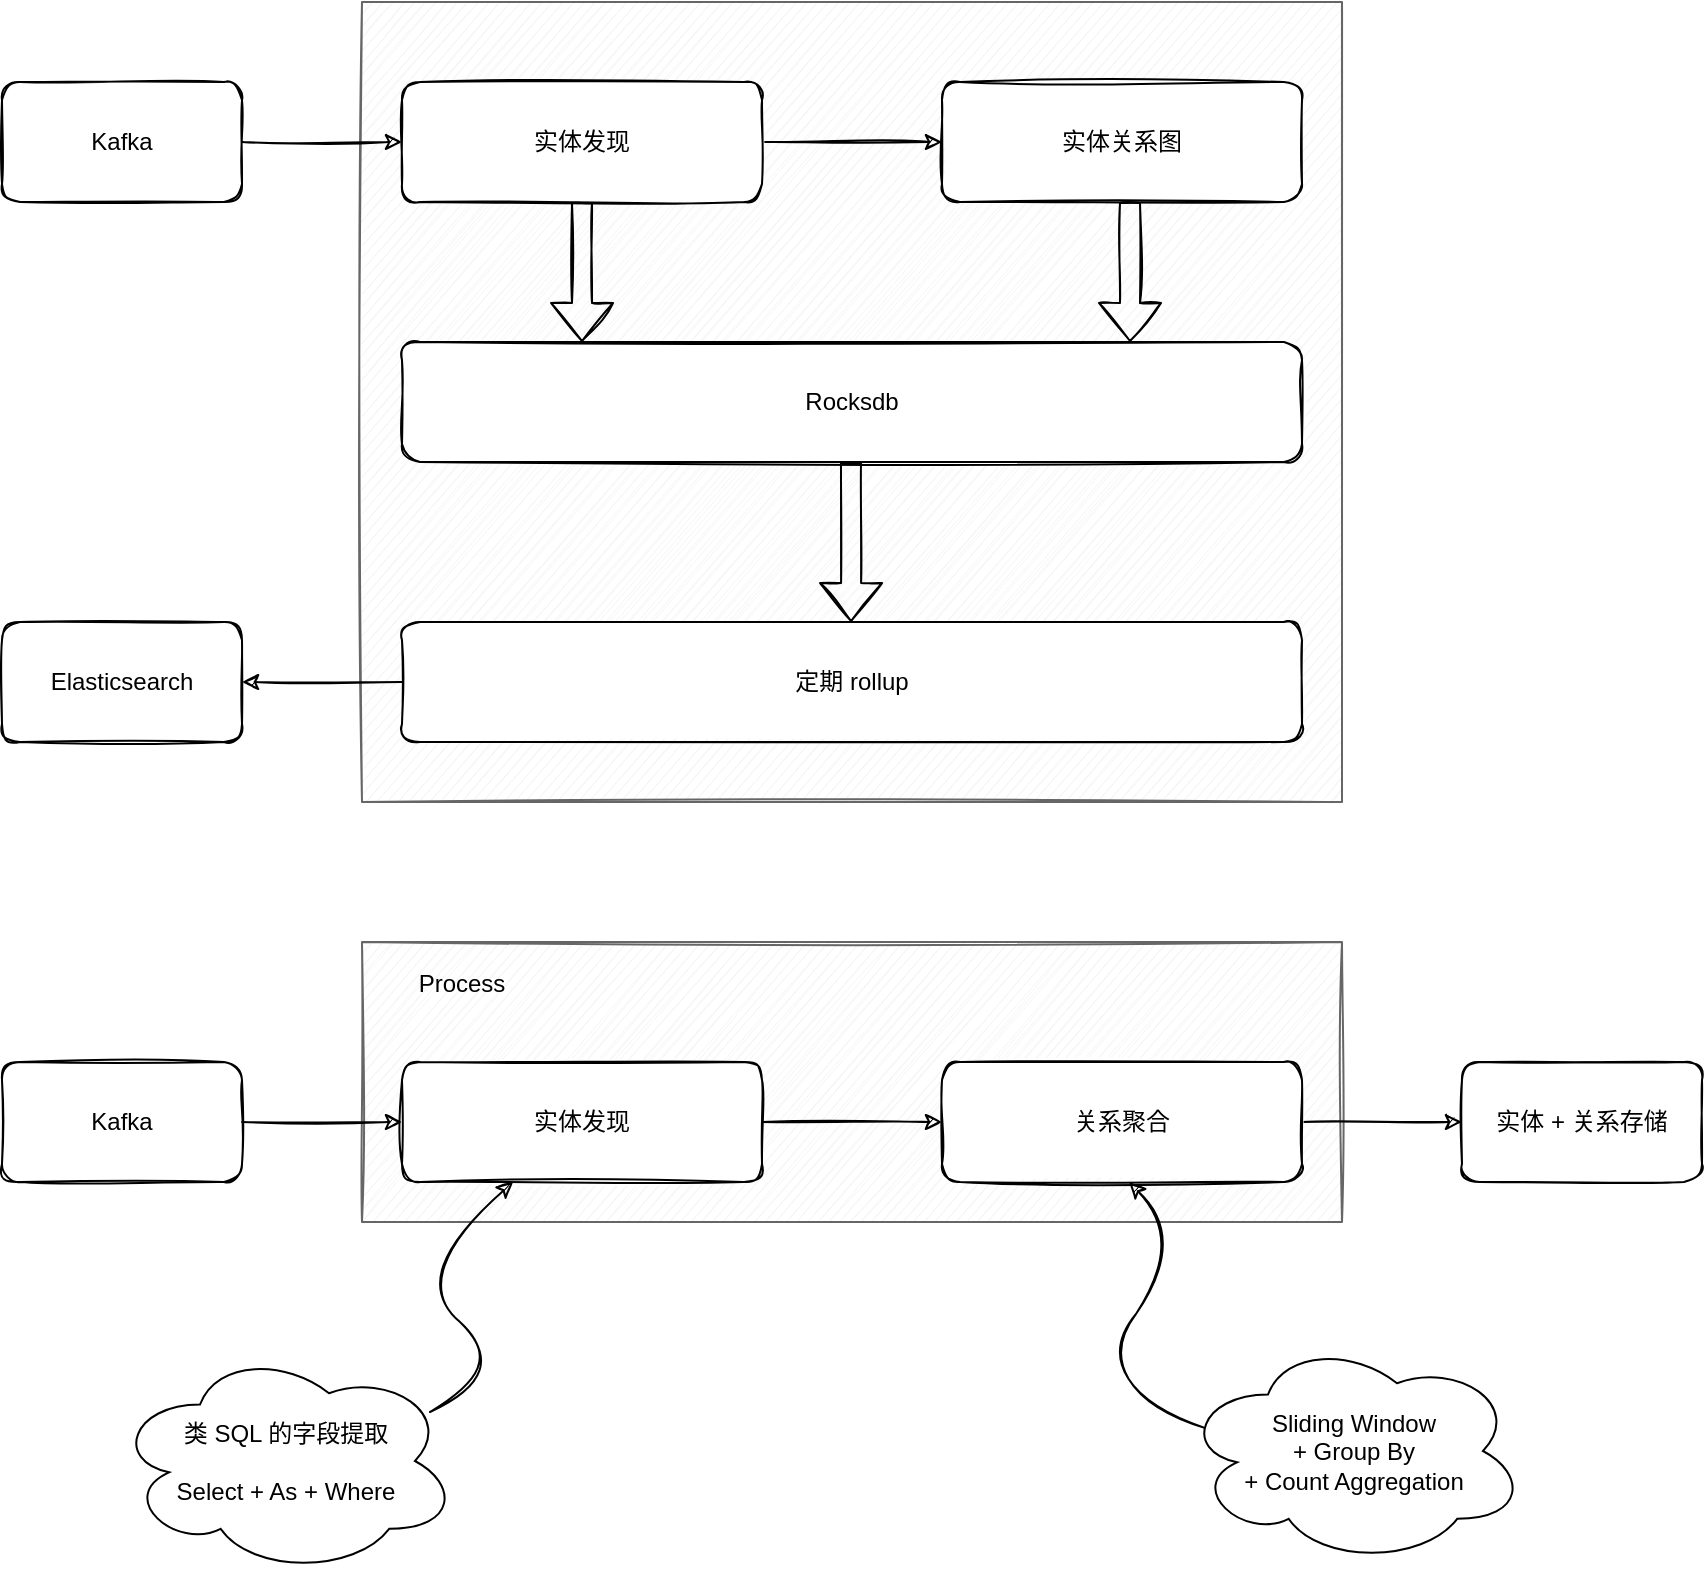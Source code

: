 <mxfile version="18.0.2" type="github">
  <diagram id="Bc4stklnjkjWacHDApCI" name="Page-1">
    <mxGraphModel dx="1168" dy="619" grid="0" gridSize="10" guides="1" tooltips="1" connect="1" arrows="1" fold="1" page="1" pageScale="1" pageWidth="827" pageHeight="1169" math="0" shadow="0">
      <root>
        <mxCell id="0" />
        <mxCell id="1" parent="0" />
        <mxCell id="tYvwkiq_I5TnECn9o_-X-4" value="" style="rounded=0;whiteSpace=wrap;html=1;fillColor=#f5f5f5;fontColor=#333333;strokeColor=#666666;sketch=1;" vertex="1" parent="1">
          <mxGeometry x="230" y="240" width="490" height="400" as="geometry" />
        </mxCell>
        <mxCell id="tYvwkiq_I5TnECn9o_-X-10" style="edgeStyle=orthogonalEdgeStyle;rounded=0;orthogonalLoop=1;jettySize=auto;html=1;fontColor=none;sketch=1;" edge="1" parent="1" source="tYvwkiq_I5TnECn9o_-X-2" target="tYvwkiq_I5TnECn9o_-X-9">
          <mxGeometry relative="1" as="geometry" />
        </mxCell>
        <mxCell id="tYvwkiq_I5TnECn9o_-X-2" value="实体发现" style="rounded=1;whiteSpace=wrap;html=1;sketch=1;" vertex="1" parent="1">
          <mxGeometry x="250" y="280" width="180" height="60" as="geometry" />
        </mxCell>
        <mxCell id="tYvwkiq_I5TnECn9o_-X-3" value="Rocksdb" style="rounded=1;whiteSpace=wrap;html=1;sketch=1;" vertex="1" parent="1">
          <mxGeometry x="250" y="410" width="450" height="60" as="geometry" />
        </mxCell>
        <mxCell id="tYvwkiq_I5TnECn9o_-X-6" value="" style="edgeStyle=orthogonalEdgeStyle;rounded=0;orthogonalLoop=1;jettySize=auto;html=1;entryX=0;entryY=0.5;entryDx=0;entryDy=0;sketch=1;" edge="1" parent="1" source="tYvwkiq_I5TnECn9o_-X-5" target="tYvwkiq_I5TnECn9o_-X-2">
          <mxGeometry relative="1" as="geometry" />
        </mxCell>
        <mxCell id="tYvwkiq_I5TnECn9o_-X-5" value="Kafka" style="rounded=1;whiteSpace=wrap;html=1;sketch=1;" vertex="1" parent="1">
          <mxGeometry x="50" y="280" width="120" height="60" as="geometry" />
        </mxCell>
        <mxCell id="tYvwkiq_I5TnECn9o_-X-7" value="Elasticsearch" style="rounded=1;whiteSpace=wrap;html=1;sketch=1;" vertex="1" parent="1">
          <mxGeometry x="50" y="550" width="120" height="60" as="geometry" />
        </mxCell>
        <mxCell id="tYvwkiq_I5TnECn9o_-X-11" style="edgeStyle=orthogonalEdgeStyle;rounded=0;orthogonalLoop=1;jettySize=auto;html=1;exitX=0;exitY=0.5;exitDx=0;exitDy=0;fontColor=none;sketch=1;" edge="1" parent="1" source="tYvwkiq_I5TnECn9o_-X-8" target="tYvwkiq_I5TnECn9o_-X-7">
          <mxGeometry relative="1" as="geometry" />
        </mxCell>
        <mxCell id="tYvwkiq_I5TnECn9o_-X-8" value="定期 rollup" style="rounded=1;whiteSpace=wrap;html=1;sketch=1;" vertex="1" parent="1">
          <mxGeometry x="250" y="550" width="450" height="60" as="geometry" />
        </mxCell>
        <mxCell id="tYvwkiq_I5TnECn9o_-X-9" value="实体关系图" style="rounded=1;whiteSpace=wrap;html=1;sketch=1;" vertex="1" parent="1">
          <mxGeometry x="520" y="280" width="180" height="60" as="geometry" />
        </mxCell>
        <mxCell id="tYvwkiq_I5TnECn9o_-X-12" value="" style="shape=flexArrow;endArrow=classic;html=1;rounded=0;fontColor=none;exitX=0.5;exitY=1;exitDx=0;exitDy=0;entryX=0.2;entryY=0;entryDx=0;entryDy=0;entryPerimeter=0;sketch=1;" edge="1" parent="1" source="tYvwkiq_I5TnECn9o_-X-2" target="tYvwkiq_I5TnECn9o_-X-3">
          <mxGeometry width="50" height="50" relative="1" as="geometry">
            <mxPoint x="330" y="460" as="sourcePoint" />
            <mxPoint x="380" y="410" as="targetPoint" />
          </mxGeometry>
        </mxCell>
        <mxCell id="tYvwkiq_I5TnECn9o_-X-13" value="" style="shape=flexArrow;endArrow=classic;html=1;rounded=0;fontColor=none;exitX=0.5;exitY=1;exitDx=0;exitDy=0;entryX=0.2;entryY=0;entryDx=0;entryDy=0;entryPerimeter=0;sketch=1;" edge="1" parent="1">
          <mxGeometry width="50" height="50" relative="1" as="geometry">
            <mxPoint x="614" y="340" as="sourcePoint" />
            <mxPoint x="614" y="410" as="targetPoint" />
          </mxGeometry>
        </mxCell>
        <mxCell id="tYvwkiq_I5TnECn9o_-X-14" value="" style="shape=flexArrow;endArrow=classic;html=1;rounded=0;fontColor=none;exitX=0.5;exitY=1;exitDx=0;exitDy=0;entryX=0.499;entryY=0;entryDx=0;entryDy=0;entryPerimeter=0;sketch=1;" edge="1" parent="1" target="tYvwkiq_I5TnECn9o_-X-8">
          <mxGeometry width="50" height="50" relative="1" as="geometry">
            <mxPoint x="474.5" y="470" as="sourcePoint" />
            <mxPoint x="474.5" y="540" as="targetPoint" />
          </mxGeometry>
        </mxCell>
        <mxCell id="tYvwkiq_I5TnECn9o_-X-17" value="" style="rounded=0;whiteSpace=wrap;html=1;fillColor=#f5f5f5;fontColor=#333333;strokeColor=#666666;shadow=0;sketch=1;" vertex="1" parent="1">
          <mxGeometry x="230" y="710" width="490" height="140" as="geometry" />
        </mxCell>
        <mxCell id="tYvwkiq_I5TnECn9o_-X-18" style="edgeStyle=orthogonalEdgeStyle;rounded=0;orthogonalLoop=1;jettySize=auto;html=1;fontColor=none;shadow=0;sketch=1;" edge="1" parent="1" source="tYvwkiq_I5TnECn9o_-X-19" target="tYvwkiq_I5TnECn9o_-X-26">
          <mxGeometry relative="1" as="geometry" />
        </mxCell>
        <mxCell id="tYvwkiq_I5TnECn9o_-X-19" value="实体发现" style="rounded=1;whiteSpace=wrap;html=1;shadow=0;sketch=1;" vertex="1" parent="1">
          <mxGeometry x="250" y="770" width="180" height="60" as="geometry" />
        </mxCell>
        <mxCell id="tYvwkiq_I5TnECn9o_-X-21" value="" style="edgeStyle=orthogonalEdgeStyle;rounded=0;orthogonalLoop=1;jettySize=auto;html=1;entryX=0;entryY=0.5;entryDx=0;entryDy=0;shadow=0;sketch=1;" edge="1" parent="1" source="tYvwkiq_I5TnECn9o_-X-22" target="tYvwkiq_I5TnECn9o_-X-19">
          <mxGeometry relative="1" as="geometry" />
        </mxCell>
        <mxCell id="tYvwkiq_I5TnECn9o_-X-22" value="Kafka" style="rounded=1;whiteSpace=wrap;html=1;shadow=0;sketch=1;" vertex="1" parent="1">
          <mxGeometry x="50" y="770" width="120" height="60" as="geometry" />
        </mxCell>
        <mxCell id="tYvwkiq_I5TnECn9o_-X-32" style="edgeStyle=orthogonalEdgeStyle;rounded=0;orthogonalLoop=1;jettySize=auto;html=1;exitX=1;exitY=0.5;exitDx=0;exitDy=0;entryX=0;entryY=0.5;entryDx=0;entryDy=0;fontColor=none;shadow=0;sketch=1;" edge="1" parent="1" source="tYvwkiq_I5TnECn9o_-X-26" target="tYvwkiq_I5TnECn9o_-X-31">
          <mxGeometry relative="1" as="geometry" />
        </mxCell>
        <mxCell id="tYvwkiq_I5TnECn9o_-X-26" value="关系聚合" style="rounded=1;whiteSpace=wrap;html=1;shadow=0;sketch=1;" vertex="1" parent="1">
          <mxGeometry x="520" y="770" width="180" height="60" as="geometry" />
        </mxCell>
        <mxCell id="tYvwkiq_I5TnECn9o_-X-31" value="实体 + 关系存储" style="rounded=1;whiteSpace=wrap;html=1;shadow=0;sketch=1;" vertex="1" parent="1">
          <mxGeometry x="780" y="770" width="120" height="60" as="geometry" />
        </mxCell>
        <mxCell id="tYvwkiq_I5TnECn9o_-X-34" value="Process" style="text;html=1;strokeColor=none;fillColor=none;align=center;verticalAlign=middle;whiteSpace=wrap;rounded=0;shadow=0;fontColor=none;sketch=1;" vertex="1" parent="1">
          <mxGeometry x="250" y="716" width="60" height="30" as="geometry" />
        </mxCell>
        <mxCell id="tYvwkiq_I5TnECn9o_-X-36" value="" style="curved=1;endArrow=classic;html=1;rounded=0;shadow=0;sketch=1;fontColor=none;exitX=1;exitY=0;exitDx=0;exitDy=0;" edge="1" parent="1" target="tYvwkiq_I5TnECn9o_-X-19">
          <mxGeometry width="50" height="50" relative="1" as="geometry">
            <mxPoint x="264" y="945" as="sourcePoint" />
            <mxPoint x="304" y="875" as="targetPoint" />
            <Array as="points">
              <mxPoint x="304" y="925" />
              <mxPoint x="254" y="875" />
            </Array>
          </mxGeometry>
        </mxCell>
        <mxCell id="tYvwkiq_I5TnECn9o_-X-37" value="类 SQL 的字段提取&lt;br&gt;&lt;br&gt;Select + As + Where" style="ellipse;shape=cloud;whiteSpace=wrap;html=1;shadow=0;fontColor=none;" vertex="1" parent="1">
          <mxGeometry x="106" y="913" width="172" height="113" as="geometry" />
        </mxCell>
        <mxCell id="tYvwkiq_I5TnECn9o_-X-38" value="" style="curved=1;endArrow=classic;html=1;rounded=0;shadow=0;sketch=1;fontColor=none;exitX=0.07;exitY=0.4;exitDx=0;exitDy=0;exitPerimeter=0;" edge="1" parent="1" source="tYvwkiq_I5TnECn9o_-X-39">
          <mxGeometry width="50" height="50" relative="1" as="geometry">
            <mxPoint x="572" y="945" as="sourcePoint" />
            <mxPoint x="613.6" y="830" as="targetPoint" />
            <Array as="points">
              <mxPoint x="592" y="932" />
              <mxPoint x="642" y="860" />
            </Array>
          </mxGeometry>
        </mxCell>
        <mxCell id="tYvwkiq_I5TnECn9o_-X-39" value="Sliding Window &lt;br&gt;+ Group By&lt;br&gt;+ Count Aggregation" style="ellipse;shape=cloud;whiteSpace=wrap;html=1;shadow=0;fontColor=none;" vertex="1" parent="1">
          <mxGeometry x="640" y="908" width="172" height="113" as="geometry" />
        </mxCell>
      </root>
    </mxGraphModel>
  </diagram>
</mxfile>
